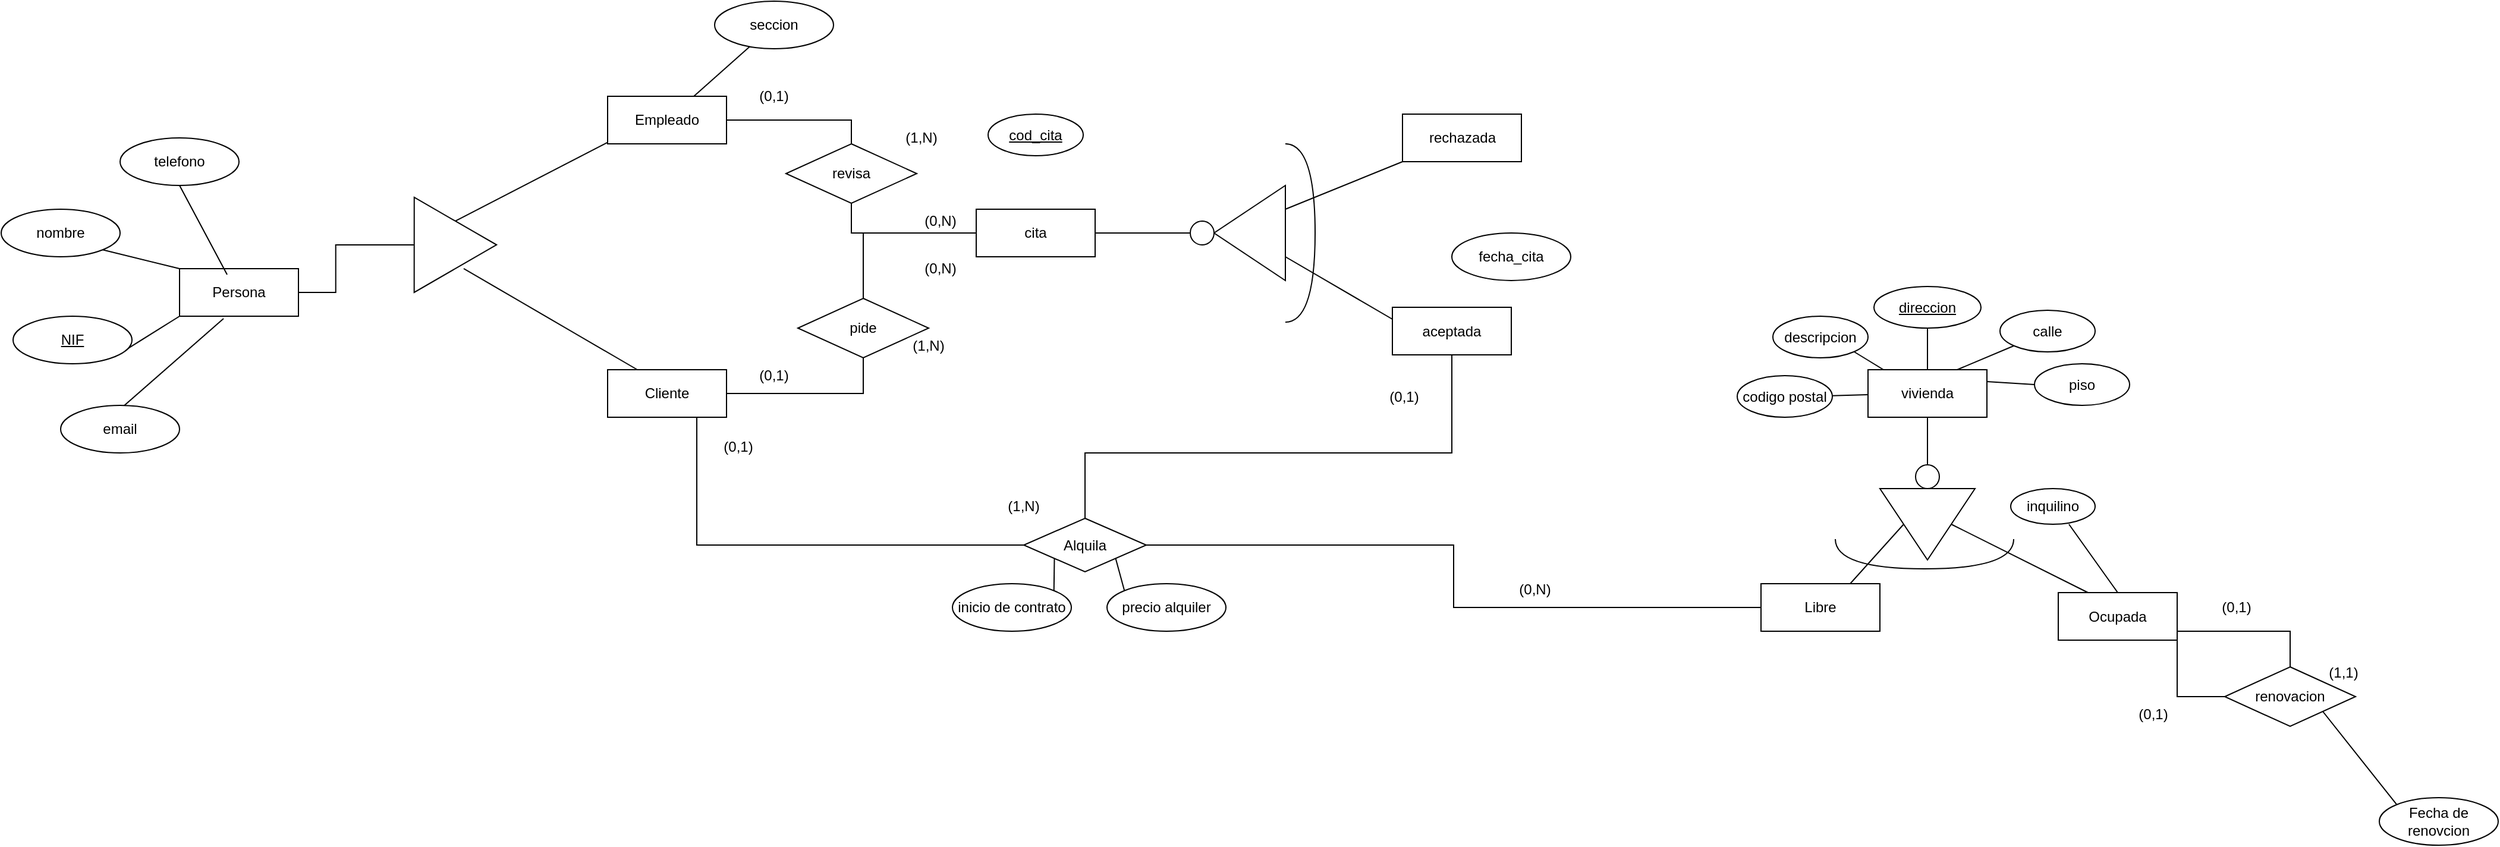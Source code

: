 <mxfile version="24.9.0">
  <diagram name="Página-1" id="q0FpU5cjPh6NAfetAwEG">
    <mxGraphModel dx="2178" dy="2039" grid="1" gridSize="10" guides="1" tooltips="1" connect="1" arrows="1" fold="1" page="1" pageScale="1" pageWidth="827" pageHeight="1169" math="0" shadow="0">
      <root>
        <mxCell id="0" />
        <mxCell id="1" parent="0" />
        <mxCell id="jc4ThZQVzv2EggQByJUq-30" style="edgeStyle=orthogonalEdgeStyle;rounded=0;orthogonalLoop=1;jettySize=auto;html=1;exitX=1;exitY=0.5;exitDx=0;exitDy=0;entryX=0.5;entryY=1;entryDx=0;entryDy=0;endArrow=none;endFill=0;" edge="1" parent="1" source="DI4EW8qrKfRg6Ein0li6-1" target="DI4EW8qrKfRg6Ein0li6-4">
          <mxGeometry relative="1" as="geometry" />
        </mxCell>
        <mxCell id="DI4EW8qrKfRg6Ein0li6-1" value="Persona" style="whiteSpace=wrap;html=1;align=center;" parent="1" vertex="1">
          <mxGeometry x="-180" y="195" width="100" height="40" as="geometry" />
        </mxCell>
        <mxCell id="DI4EW8qrKfRg6Ein0li6-7" style="rounded=0;orthogonalLoop=1;jettySize=auto;html=1;exitX=0.75;exitY=0;exitDx=0;exitDy=0;endArrow=none;endFill=0;entryX=0;entryY=0.5;entryDx=0;entryDy=0;" parent="1" source="DI4EW8qrKfRg6Ein0li6-2" target="DI4EW8qrKfRg6Ein0li6-4" edge="1">
          <mxGeometry relative="1" as="geometry">
            <mxPoint x="120" y="130" as="targetPoint" />
          </mxGeometry>
        </mxCell>
        <mxCell id="jc4ThZQVzv2EggQByJUq-32" style="edgeStyle=orthogonalEdgeStyle;rounded=0;orthogonalLoop=1;jettySize=auto;html=1;exitX=1;exitY=0.5;exitDx=0;exitDy=0;entryX=0.5;entryY=0;entryDx=0;entryDy=0;endArrow=none;endFill=0;" edge="1" parent="1" source="DI4EW8qrKfRg6Ein0li6-2" target="jc4ThZQVzv2EggQByJUq-31">
          <mxGeometry relative="1" as="geometry" />
        </mxCell>
        <mxCell id="DI4EW8qrKfRg6Ein0li6-2" value="Empleado&lt;span style=&quot;color: rgba(0, 0, 0, 0); font-family: monospace; font-size: 0px; text-align: start; text-wrap-mode: nowrap;&quot;&gt;%3CmxGraphModel%3E%3Croot%3E%3CmxCell%20id%3D%220%22%2F%3E%3CmxCell%20id%3D%221%22%20parent%3D%220%22%2F%3E%3CmxCell%20id%3D%222%22%20value%3D%22Persona%22%20style%3D%22whiteSpace%3Dwrap%3Bhtml%3D1%3Balign%3Dcenter%3B%22%20vertex%3D%221%22%20parent%3D%221%22%3E%3CmxGeometry%20x%3D%22360%22%20y%3D%22300%22%20width%3D%22100%22%20height%3D%2240%22%20as%3D%22geometry%22%2F%3E%3C%2FmxCell%3E%3C%2Froot%3E%3C%2FmxGraphModel%3E&lt;/span&gt;&lt;span style=&quot;color: rgba(0, 0, 0, 0); font-family: monospace; font-size: 0px; text-align: start; text-wrap-mode: nowrap;&quot;&gt;%3CmxGraphModel%3E%3Croot%3E%3CmxCell%20id%3D%220%22%2F%3E%3CmxCell%20id%3D%221%22%20parent%3D%220%22%2F%3E%3CmxCell%20id%3D%222%22%20value%3D%22Persona%22%20style%3D%22whiteSpace%3Dwrap%3Bhtml%3D1%3Balign%3Dcenter%3B%22%20vertex%3D%221%22%20parent%3D%221%22%3E%3CmxGeometry%20x%3D%22360%22%20y%3D%22300%22%20width%3D%22100%22%20height%3D%2240%22%20as%3D%22geometry%22%2F%3E%3C%2FmxCell%3E%3C%2Froot%3E%3C%2FmxGraphModel%3E&lt;/span&gt;" style="whiteSpace=wrap;html=1;align=center;" parent="1" vertex="1">
          <mxGeometry x="180" y="50" width="100" height="40" as="geometry" />
        </mxCell>
        <mxCell id="DI4EW8qrKfRg6Ein0li6-6" style="rounded=0;orthogonalLoop=1;jettySize=auto;html=1;exitX=0.25;exitY=0;exitDx=0;exitDy=0;endArrow=none;endFill=0;entryX=0.449;entryY=0.174;entryDx=0;entryDy=0;entryPerimeter=0;" parent="1" source="DI4EW8qrKfRg6Ein0li6-3" target="DI4EW8qrKfRg6Ein0li6-4" edge="1">
          <mxGeometry relative="1" as="geometry">
            <mxPoint x="110" y="260" as="targetPoint" />
          </mxGeometry>
        </mxCell>
        <mxCell id="DI4EW8qrKfRg6Ein0li6-9" style="rounded=0;orthogonalLoop=1;jettySize=auto;html=1;exitX=1;exitY=0.5;exitDx=0;exitDy=0;entryX=0.5;entryY=1;entryDx=0;entryDy=0;endArrow=none;endFill=0;edgeStyle=orthogonalEdgeStyle;" parent="1" source="DI4EW8qrKfRg6Ein0li6-3" target="DI4EW8qrKfRg6Ein0li6-8" edge="1">
          <mxGeometry relative="1" as="geometry" />
        </mxCell>
        <mxCell id="jc4ThZQVzv2EggQByJUq-37" style="edgeStyle=orthogonalEdgeStyle;rounded=0;orthogonalLoop=1;jettySize=auto;html=1;exitX=0.75;exitY=1;exitDx=0;exitDy=0;entryX=0;entryY=0.5;entryDx=0;entryDy=0;endArrow=none;endFill=0;" edge="1" parent="1" source="DI4EW8qrKfRg6Ein0li6-3" target="DI4EW8qrKfRg6Ein0li6-31">
          <mxGeometry relative="1" as="geometry" />
        </mxCell>
        <mxCell id="DI4EW8qrKfRg6Ein0li6-3" value="Cliente" style="whiteSpace=wrap;html=1;align=center;" parent="1" vertex="1">
          <mxGeometry x="180" y="280" width="100" height="40" as="geometry" />
        </mxCell>
        <mxCell id="DI4EW8qrKfRg6Ein0li6-4" value="" style="triangle;whiteSpace=wrap;html=1;rotation=120;" parent="1" vertex="1">
          <mxGeometry y="145.0" width="69.29" height="79.91" as="geometry" />
        </mxCell>
        <mxCell id="DI4EW8qrKfRg6Ein0li6-8" value="pide" style="shape=rhombus;perimeter=rhombusPerimeter;whiteSpace=wrap;html=1;align=center;" parent="1" vertex="1">
          <mxGeometry x="340" y="220" width="110" height="50" as="geometry" />
        </mxCell>
        <mxCell id="DI4EW8qrKfRg6Ein0li6-11" style="edgeStyle=orthogonalEdgeStyle;rounded=0;orthogonalLoop=1;jettySize=auto;html=1;exitX=0;exitY=0.5;exitDx=0;exitDy=0;entryX=0.5;entryY=0;entryDx=0;entryDy=0;endArrow=none;endFill=0;" parent="1" source="DI4EW8qrKfRg6Ein0li6-10" target="DI4EW8qrKfRg6Ein0li6-8" edge="1">
          <mxGeometry relative="1" as="geometry" />
        </mxCell>
        <mxCell id="DI4EW8qrKfRg6Ein0li6-14" value="" style="edgeStyle=orthogonalEdgeStyle;rounded=0;orthogonalLoop=1;jettySize=auto;html=1;endArrow=none;endFill=0;" parent="1" source="DI4EW8qrKfRg6Ein0li6-10" target="DI4EW8qrKfRg6Ein0li6-13" edge="1">
          <mxGeometry relative="1" as="geometry" />
        </mxCell>
        <mxCell id="DI4EW8qrKfRg6Ein0li6-10" value="cita" style="whiteSpace=wrap;html=1;align=center;" parent="1" vertex="1">
          <mxGeometry x="490" y="145" width="100" height="40" as="geometry" />
        </mxCell>
        <mxCell id="DI4EW8qrKfRg6Ein0li6-12" value="" style="triangle;whiteSpace=wrap;html=1;rotation=-180;" parent="1" vertex="1">
          <mxGeometry x="690" y="125" width="60" height="80" as="geometry" />
        </mxCell>
        <mxCell id="DI4EW8qrKfRg6Ein0li6-13" value="" style="ellipse;whiteSpace=wrap;html=1;aspect=fixed;" parent="1" vertex="1">
          <mxGeometry x="670" y="155" width="20" height="20" as="geometry" />
        </mxCell>
        <mxCell id="DI4EW8qrKfRg6Ein0li6-18" style="rounded=0;orthogonalLoop=1;jettySize=auto;html=1;exitX=0;exitY=0.25;exitDx=0;exitDy=0;entryX=0;entryY=0.25;entryDx=0;entryDy=0;endArrow=none;endFill=0;" parent="1" source="DI4EW8qrKfRg6Ein0li6-15" target="DI4EW8qrKfRg6Ein0li6-12" edge="1">
          <mxGeometry relative="1" as="geometry" />
        </mxCell>
        <mxCell id="DI4EW8qrKfRg6Ein0li6-15" value="aceptada" style="whiteSpace=wrap;html=1;align=center;" parent="1" vertex="1">
          <mxGeometry x="840" y="227.5" width="100" height="40" as="geometry" />
        </mxCell>
        <mxCell id="DI4EW8qrKfRg6Ein0li6-17" style="rounded=0;orthogonalLoop=1;jettySize=auto;html=1;exitX=0;exitY=1;exitDx=0;exitDy=0;endArrow=none;endFill=0;entryX=0;entryY=0.75;entryDx=0;entryDy=0;" parent="1" source="DI4EW8qrKfRg6Ein0li6-16" target="DI4EW8qrKfRg6Ein0li6-12" edge="1">
          <mxGeometry relative="1" as="geometry">
            <mxPoint x="900" y="160" as="targetPoint" />
          </mxGeometry>
        </mxCell>
        <mxCell id="DI4EW8qrKfRg6Ein0li6-16" value="rechazada" style="whiteSpace=wrap;html=1;align=center;" parent="1" vertex="1">
          <mxGeometry x="848.5" y="65" width="100" height="40" as="geometry" />
        </mxCell>
        <mxCell id="DI4EW8qrKfRg6Ein0li6-20" value="" style="edgeStyle=orthogonalEdgeStyle;rounded=0;orthogonalLoop=1;jettySize=auto;html=1;endArrow=none;endFill=0;" parent="1" source="DI4EW8qrKfRg6Ein0li6-21" target="DI4EW8qrKfRg6Ein0li6-23" edge="1">
          <mxGeometry relative="1" as="geometry" />
        </mxCell>
        <mxCell id="DI4EW8qrKfRg6Ein0li6-21" value="vivienda" style="whiteSpace=wrap;html=1;align=center;" parent="1" vertex="1">
          <mxGeometry x="1240" y="280" width="100" height="40" as="geometry" />
        </mxCell>
        <mxCell id="DI4EW8qrKfRg6Ein0li6-22" value="" style="triangle;whiteSpace=wrap;html=1;rotation=90;" parent="1" vertex="1">
          <mxGeometry x="1260" y="370" width="60" height="80" as="geometry" />
        </mxCell>
        <mxCell id="DI4EW8qrKfRg6Ein0li6-23" value="" style="ellipse;whiteSpace=wrap;html=1;aspect=fixed;" parent="1" vertex="1">
          <mxGeometry x="1280" y="360" width="20" height="20" as="geometry" />
        </mxCell>
        <mxCell id="DI4EW8qrKfRg6Ein0li6-29" style="edgeStyle=orthogonalEdgeStyle;rounded=0;orthogonalLoop=1;jettySize=auto;html=1;exitX=1;exitY=0.5;exitDx=0;exitDy=0;entryX=0.5;entryY=0;entryDx=0;entryDy=0;endArrow=none;endFill=0;" parent="1" source="DI4EW8qrKfRg6Ein0li6-25" target="DI4EW8qrKfRg6Ein0li6-28" edge="1">
          <mxGeometry relative="1" as="geometry">
            <Array as="points">
              <mxPoint x="1500" y="500" />
              <mxPoint x="1595" y="500" />
            </Array>
          </mxGeometry>
        </mxCell>
        <mxCell id="DI4EW8qrKfRg6Ein0li6-35" style="rounded=0;orthogonalLoop=1;jettySize=auto;html=1;exitX=0.25;exitY=0;exitDx=0;exitDy=0;entryX=0.5;entryY=0;entryDx=0;entryDy=0;endArrow=none;endFill=0;" parent="1" source="DI4EW8qrKfRg6Ein0li6-25" target="DI4EW8qrKfRg6Ein0li6-22" edge="1">
          <mxGeometry relative="1" as="geometry" />
        </mxCell>
        <mxCell id="DI4EW8qrKfRg6Ein0li6-25" value="Ocupada" style="whiteSpace=wrap;html=1;align=center;" parent="1" vertex="1">
          <mxGeometry x="1400" y="467.5" width="100" height="40" as="geometry" />
        </mxCell>
        <mxCell id="DI4EW8qrKfRg6Ein0li6-26" style="rounded=0;orthogonalLoop=1;jettySize=auto;html=1;exitX=0.75;exitY=0;exitDx=0;exitDy=0;entryX=0.5;entryY=1;entryDx=0;entryDy=0;endArrow=none;endFill=0;" parent="1" source="DI4EW8qrKfRg6Ein0li6-27" target="DI4EW8qrKfRg6Ein0li6-22" edge="1">
          <mxGeometry relative="1" as="geometry" />
        </mxCell>
        <mxCell id="DI4EW8qrKfRg6Ein0li6-27" value="Libre" style="whiteSpace=wrap;html=1;align=center;" parent="1" vertex="1">
          <mxGeometry x="1150" y="460" width="100" height="40" as="geometry" />
        </mxCell>
        <mxCell id="DI4EW8qrKfRg6Ein0li6-30" style="edgeStyle=orthogonalEdgeStyle;rounded=0;orthogonalLoop=1;jettySize=auto;html=1;exitX=0;exitY=0.5;exitDx=0;exitDy=0;entryX=0.75;entryY=1;entryDx=0;entryDy=0;endArrow=none;endFill=0;" parent="1" source="DI4EW8qrKfRg6Ein0li6-28" target="DI4EW8qrKfRg6Ein0li6-25" edge="1">
          <mxGeometry relative="1" as="geometry">
            <Array as="points">
              <mxPoint x="1500" y="555" />
              <mxPoint x="1500" y="508" />
            </Array>
          </mxGeometry>
        </mxCell>
        <mxCell id="DI4EW8qrKfRg6Ein0li6-49" style="rounded=0;orthogonalLoop=1;jettySize=auto;html=1;exitX=1;exitY=1;exitDx=0;exitDy=0;entryX=0;entryY=0;entryDx=0;entryDy=0;endArrow=none;endFill=0;" parent="1" source="DI4EW8qrKfRg6Ein0li6-28" target="DI4EW8qrKfRg6Ein0li6-48" edge="1">
          <mxGeometry relative="1" as="geometry" />
        </mxCell>
        <mxCell id="DI4EW8qrKfRg6Ein0li6-28" value="renovacion" style="shape=rhombus;perimeter=rhombusPerimeter;whiteSpace=wrap;html=1;align=center;" parent="1" vertex="1">
          <mxGeometry x="1540" y="530" width="110" height="50" as="geometry" />
        </mxCell>
        <mxCell id="DI4EW8qrKfRg6Ein0li6-37" value="" style="edgeStyle=orthogonalEdgeStyle;rounded=0;orthogonalLoop=1;jettySize=auto;html=1;endArrow=none;endFill=0;" parent="1" source="DI4EW8qrKfRg6Ein0li6-31" target="DI4EW8qrKfRg6Ein0li6-15" edge="1">
          <mxGeometry relative="1" as="geometry">
            <Array as="points">
              <mxPoint x="582" y="350" />
              <mxPoint x="890" y="350" />
            </Array>
          </mxGeometry>
        </mxCell>
        <mxCell id="DI4EW8qrKfRg6Ein0li6-38" style="edgeStyle=orthogonalEdgeStyle;rounded=0;orthogonalLoop=1;jettySize=auto;html=1;exitX=1;exitY=0.5;exitDx=0;exitDy=0;entryX=0;entryY=0.5;entryDx=0;entryDy=0;endArrow=none;endFill=0;" parent="1" source="DI4EW8qrKfRg6Ein0li6-31" target="DI4EW8qrKfRg6Ein0li6-27" edge="1">
          <mxGeometry relative="1" as="geometry" />
        </mxCell>
        <mxCell id="DI4EW8qrKfRg6Ein0li6-31" value="Alquila" style="shape=rhombus;perimeter=rhombusPerimeter;whiteSpace=wrap;html=1;align=center;" parent="1" vertex="1">
          <mxGeometry x="530" y="405" width="103" height="45" as="geometry" />
        </mxCell>
        <mxCell id="DI4EW8qrKfRg6Ein0li6-32" value="" style="shape=requiredInterface;html=1;verticalLabelPosition=bottom;sketch=0;rotation=0;" parent="1" vertex="1">
          <mxGeometry x="750" y="90" width="25" height="150" as="geometry" />
        </mxCell>
        <mxCell id="DI4EW8qrKfRg6Ein0li6-33" value="" style="shape=requiredInterface;html=1;verticalLabelPosition=bottom;sketch=0;rotation=90;" parent="1" vertex="1">
          <mxGeometry x="1275" y="360" width="25" height="150" as="geometry" />
        </mxCell>
        <mxCell id="DI4EW8qrKfRg6Ein0li6-39" value="(0,1)" style="text;html=1;align=center;verticalAlign=middle;whiteSpace=wrap;rounded=0;" parent="1" vertex="1">
          <mxGeometry x="1450" y="555" width="60" height="30" as="geometry" />
        </mxCell>
        <mxCell id="DI4EW8qrKfRg6Ein0li6-40" value="(0,1)" style="text;html=1;align=center;verticalAlign=middle;whiteSpace=wrap;rounded=0;" parent="1" vertex="1">
          <mxGeometry x="1520" y="465" width="60" height="30" as="geometry" />
        </mxCell>
        <mxCell id="DI4EW8qrKfRg6Ein0li6-41" value="(1,1)" style="text;html=1;align=center;verticalAlign=middle;whiteSpace=wrap;rounded=0;" parent="1" vertex="1">
          <mxGeometry x="1610" y="520" width="60" height="30" as="geometry" />
        </mxCell>
        <mxCell id="DI4EW8qrKfRg6Ein0li6-42" value="(0,1&lt;span style=&quot;color: rgba(0, 0, 0, 0); font-family: monospace; font-size: 0px; text-align: start; text-wrap-mode: nowrap;&quot;&gt;%3CmxGraphModel%3E%3Croot%3E%3CmxCell%20id%3D%220%22%2F%3E%3CmxCell%20id%3D%221%22%20parent%3D%220%22%2F%3E%3CmxCell%20id%3D%222%22%20value%3D%22(0%2C1)%22%20style%3D%22text%3Bhtml%3D1%3Balign%3Dcenter%3BverticalAlign%3Dmiddle%3BwhiteSpace%3Dwrap%3Brounded%3D0%3B%22%20vertex%3D%221%22%20parent%3D%221%22%3E%3CmxGeometry%20x%3D%221211%22%20y%3D%22570%22%20width%3D%2260%22%20height%3D%2230%22%20as%3D%22geometry%22%2F%3E%3C%2FmxCell%3E%3C%2Froot%3E%3C%2FmxGraphModel%3E&lt;/span&gt;)" style="text;html=1;align=center;verticalAlign=middle;whiteSpace=wrap;rounded=0;" parent="1" vertex="1">
          <mxGeometry x="260" y="330" width="60" height="30" as="geometry" />
        </mxCell>
        <mxCell id="DI4EW8qrKfRg6Ein0li6-43" value="(0,N&lt;span style=&quot;color: rgba(0, 0, 0, 0); font-family: monospace; font-size: 0px; text-align: start; text-wrap-mode: nowrap;&quot;&gt;%3CmxGraphModel%3E%3Croot%3E%3CmxCell%20id%3D%220%22%2F%3E%3CmxCell%20id%3D%221%22%20parent%3D%220%22%2F%3E%3CmxCell%20id%3D%222%22%20value%3D%22(0%2C1)%22%20style%3D%22text%3Bhtml%3D1%3Balign%3Dcenter%3BverticalAlign%3Dmiddle%3BwhiteSpace%3Dwrap%3Brounded%3D0%3B%22%20vertex%3D%221%22%20parent%3D%221%22%3E%3CmxGeometry%20x%3D%221211%22%20y%3D%22570%22%20width%3D%2260%22%20height%3D%2230%22%20as%3D%22geometry%22%2F%3E%3C%2FmxCell%3E%3C%2Froot%3E%3C%2FmxGraphModel%3E&lt;/span&gt;)" style="text;html=1;align=center;verticalAlign=middle;whiteSpace=wrap;rounded=0;" parent="1" vertex="1">
          <mxGeometry x="930" y="450" width="60" height="30" as="geometry" />
        </mxCell>
        <mxCell id="DI4EW8qrKfRg6Ein0li6-44" value="(1,N&lt;span style=&quot;color: rgba(0, 0, 0, 0); font-family: monospace; font-size: 0px; text-align: start; text-wrap-mode: nowrap;&quot;&gt;%3CmxGraphModel%3E%3Croot%3E%3CmxCell%20id%3D%220%22%2F%3E%3CmxCell%20id%3D%221%22%20parent%3D%220%22%2F%3E%3CmxCell%20id%3D%222%22%20value%3D%22(0%2C1)%22%20style%3D%22text%3Bhtml%3D1%3Balign%3Dcenter%3BverticalAlign%3Dmiddle%3BwhiteSpace%3Dwrap%3Brounded%3D0%3B%22%20vertex%3D%221%22%20parent%3D%221%22%3E%3CmxGeometry%20x%3D%221211%22%20y%3D%22570%22%20width%3D%2260%22%20height%3D%2230%22%20as%3D%22geometry%22%2F%3E%3C%2FmxCell%3E%3C%2Froot%3E%3C%2FmxGraphModel%3E&lt;/span&gt;)" style="text;html=1;align=center;verticalAlign=middle;whiteSpace=wrap;rounded=0;" parent="1" vertex="1">
          <mxGeometry x="500" y="380" width="60" height="30" as="geometry" />
        </mxCell>
        <mxCell id="DI4EW8qrKfRg6Ein0li6-45" value="(0,N&lt;span style=&quot;color: rgba(0, 0, 0, 0); font-family: monospace; font-size: 0px; text-align: start; text-wrap-mode: nowrap;&quot;&gt;%3CmxGraphModel%3E%3Croot%3E%3CmxCell%20id%3D%220%22%2F%3E%3CmxCell%20id%3D%221%22%20parent%3D%220%22%2F%3E%3CmxCell%20id%3D%222%22%20value%3D%22(0%2C1)%22%20style%3D%22text%3Bhtml%3D1%3Balign%3Dcenter%3BverticalAlign%3Dmiddle%3BwhiteSpace%3Dwrap%3Brounded%3D0%3B%22%20vertex%3D%221%22%20parent%3D%221%22%3E%3CmxGeometry%20x%3D%221211%22%20y%3D%22570%22%20width%3D%2260%22%20height%3D%2230%22%20as%3D%22geometry%22%2F%3E%3C%2FmxCell%3E%3C%2Froot%3E%3C%2FmxGraphModel%3E&lt;/span&gt;)" style="text;html=1;align=center;verticalAlign=middle;whiteSpace=wrap;rounded=0;" parent="1" vertex="1">
          <mxGeometry x="430" y="180" width="60" height="30" as="geometry" />
        </mxCell>
        <mxCell id="DI4EW8qrKfRg6Ein0li6-46" value="(0,1&lt;span style=&quot;color: rgba(0, 0, 0, 0); font-family: monospace; font-size: 0px; text-align: start; text-wrap-mode: nowrap;&quot;&gt;%3CmxGraphModel%3E%3Croot%3E%3CmxCell%20id%3D%220%22%2F%3E%3CmxCell%20id%3D%221%22%20parent%3D%220%22%2F%3E%3CmxCell%20id%3D%222%22%20value%3D%22(0%2C1)%22%20style%3D%22text%3Bhtml%3D1%3Balign%3Dcenter%3BverticalAlign%3Dmiddle%3BwhiteSpace%3Dwrap%3Brounded%3D0%3B%22%20vertex%3D%221%22%20parent%3D%221%22%3E%3CmxGeometry%20x%3D%221211%22%20y%3D%22570%22%20width%3D%2260%22%20height%3D%2230%22%20as%3D%22geometry%22%2F%3E%3C%2FmxCell%3E%3C%2Froot%3E%3C%2FmxGraphModel%3E&lt;/span&gt;)" style="text;html=1;align=center;verticalAlign=middle;whiteSpace=wrap;rounded=0;" parent="1" vertex="1">
          <mxGeometry x="290" y="270" width="60" height="30" as="geometry" />
        </mxCell>
        <mxCell id="DI4EW8qrKfRg6Ein0li6-47" value="(1,N&lt;span style=&quot;color: rgba(0, 0, 0, 0); font-family: monospace; font-size: 0px; text-align: start; text-wrap-mode: nowrap;&quot;&gt;%3CmxGraphModel%3E%3Croot%3E%3CmxCell%20id%3D%220%22%2F%3E%3CmxCell%20id%3D%221%22%20parent%3D%220%22%2F%3E%3CmxCell%20id%3D%222%22%20value%3D%22(0%2C1)%22%20style%3D%22text%3Bhtml%3D1%3Balign%3Dcenter%3BverticalAlign%3Dmiddle%3BwhiteSpace%3Dwrap%3Brounded%3D0%3B%22%20vertex%3D%221%22%20parent%3D%221%22%3E%3CmxGeometry%20x%3D%221211%22%20y%3D%22570%22%20width%3D%2260%22%20height%3D%2230%22%20as%3D%22geometry%22%2F%3E%3C%2FmxCell%3E%3C%2Froot%3E%3C%2FmxGraphModel%3E&lt;/span&gt;)" style="text;html=1;align=center;verticalAlign=middle;whiteSpace=wrap;rounded=0;" parent="1" vertex="1">
          <mxGeometry x="420" y="245" width="60" height="30" as="geometry" />
        </mxCell>
        <mxCell id="DI4EW8qrKfRg6Ein0li6-48" value="Fecha de renovcion" style="ellipse;whiteSpace=wrap;html=1;align=center;" parent="1" vertex="1">
          <mxGeometry x="1670" y="640" width="100" height="40" as="geometry" />
        </mxCell>
        <mxCell id="jc4ThZQVzv2EggQByJUq-17" style="rounded=0;orthogonalLoop=1;jettySize=auto;html=1;exitX=0.5;exitY=1;exitDx=0;exitDy=0;entryX=0.5;entryY=0;entryDx=0;entryDy=0;endArrow=none;endFill=0;" edge="1" parent="1" source="DI4EW8qrKfRg6Ein0li6-50" target="DI4EW8qrKfRg6Ein0li6-21">
          <mxGeometry relative="1" as="geometry" />
        </mxCell>
        <mxCell id="DI4EW8qrKfRg6Ein0li6-50" value="direccion" style="ellipse;whiteSpace=wrap;html=1;align=center;fontStyle=4;" parent="1" vertex="1">
          <mxGeometry x="1245" y="210" width="90" height="35" as="geometry" />
        </mxCell>
        <mxCell id="jc4ThZQVzv2EggQByJUq-2" style="rounded=0;orthogonalLoop=1;jettySize=auto;html=1;exitX=0.69;exitY=1;exitDx=0;exitDy=0;entryX=0.5;entryY=0;entryDx=0;entryDy=0;endArrow=none;endFill=0;exitPerimeter=0;" edge="1" parent="1" source="jc4ThZQVzv2EggQByJUq-1" target="DI4EW8qrKfRg6Ein0li6-25">
          <mxGeometry relative="1" as="geometry" />
        </mxCell>
        <mxCell id="jc4ThZQVzv2EggQByJUq-1" value="inquilino" style="ellipse;whiteSpace=wrap;html=1;align=center;" vertex="1" parent="1">
          <mxGeometry x="1360" y="380" width="71" height="30" as="geometry" />
        </mxCell>
        <mxCell id="jc4ThZQVzv2EggQByJUq-24" style="rounded=0;orthogonalLoop=1;jettySize=auto;html=1;exitX=1;exitY=1;exitDx=0;exitDy=0;entryX=0;entryY=1;entryDx=0;entryDy=0;endArrow=none;endFill=0;" edge="1" parent="1" source="jc4ThZQVzv2EggQByJUq-3" target="DI4EW8qrKfRg6Ein0li6-1">
          <mxGeometry relative="1" as="geometry" />
        </mxCell>
        <mxCell id="jc4ThZQVzv2EggQByJUq-3" value="NIF" style="ellipse;whiteSpace=wrap;html=1;align=center;fontStyle=4;" vertex="1" parent="1">
          <mxGeometry x="-320" y="235" width="100" height="40" as="geometry" />
        </mxCell>
        <mxCell id="jc4ThZQVzv2EggQByJUq-25" style="rounded=0;orthogonalLoop=1;jettySize=auto;html=1;exitX=1;exitY=1;exitDx=0;exitDy=0;entryX=0;entryY=0;entryDx=0;entryDy=0;endArrow=none;endFill=0;" edge="1" parent="1" source="jc4ThZQVzv2EggQByJUq-4" target="DI4EW8qrKfRg6Ein0li6-1">
          <mxGeometry relative="1" as="geometry" />
        </mxCell>
        <mxCell id="jc4ThZQVzv2EggQByJUq-4" value="nombre" style="ellipse;whiteSpace=wrap;html=1;align=center;" vertex="1" parent="1">
          <mxGeometry x="-330" y="145" width="100" height="40" as="geometry" />
        </mxCell>
        <mxCell id="jc4ThZQVzv2EggQByJUq-18" style="rounded=0;orthogonalLoop=1;jettySize=auto;html=1;exitX=0;exitY=1;exitDx=0;exitDy=0;entryX=0.75;entryY=0;entryDx=0;entryDy=0;endArrow=none;endFill=0;" edge="1" parent="1" source="jc4ThZQVzv2EggQByJUq-6" target="DI4EW8qrKfRg6Ein0li6-21">
          <mxGeometry relative="1" as="geometry" />
        </mxCell>
        <mxCell id="jc4ThZQVzv2EggQByJUq-6" value="calle" style="ellipse;whiteSpace=wrap;html=1;align=center;" vertex="1" parent="1">
          <mxGeometry x="1351" y="230" width="80" height="35" as="geometry" />
        </mxCell>
        <mxCell id="jc4ThZQVzv2EggQByJUq-7" value="descripcion" style="ellipse;whiteSpace=wrap;html=1;align=center;" vertex="1" parent="1">
          <mxGeometry x="1160" y="235" width="80" height="35" as="geometry" />
        </mxCell>
        <mxCell id="jc4ThZQVzv2EggQByJUq-19" style="rounded=0;orthogonalLoop=1;jettySize=auto;html=1;exitX=0;exitY=0.5;exitDx=0;exitDy=0;entryX=1;entryY=0.25;entryDx=0;entryDy=0;endArrow=none;endFill=0;" edge="1" parent="1" source="jc4ThZQVzv2EggQByJUq-8" target="DI4EW8qrKfRg6Ein0li6-21">
          <mxGeometry relative="1" as="geometry" />
        </mxCell>
        <mxCell id="jc4ThZQVzv2EggQByJUq-8" value="piso" style="ellipse;whiteSpace=wrap;html=1;align=center;" vertex="1" parent="1">
          <mxGeometry x="1380" y="275" width="80" height="35" as="geometry" />
        </mxCell>
        <mxCell id="jc4ThZQVzv2EggQByJUq-13" value="" style="rounded=0;orthogonalLoop=1;jettySize=auto;html=1;endArrow=none;endFill=0;" edge="1" parent="1" source="jc4ThZQVzv2EggQByJUq-9" target="DI4EW8qrKfRg6Ein0li6-21">
          <mxGeometry relative="1" as="geometry" />
        </mxCell>
        <mxCell id="jc4ThZQVzv2EggQByJUq-9" value="codigo postal" style="ellipse;whiteSpace=wrap;html=1;align=center;" vertex="1" parent="1">
          <mxGeometry x="1130" y="285" width="80" height="35" as="geometry" />
        </mxCell>
        <mxCell id="jc4ThZQVzv2EggQByJUq-11" value="cod_cita" style="ellipse;whiteSpace=wrap;html=1;align=center;fontStyle=4;" vertex="1" parent="1">
          <mxGeometry x="500" y="65" width="80" height="35" as="geometry" />
        </mxCell>
        <mxCell id="jc4ThZQVzv2EggQByJUq-12" value="fecha_cita" style="ellipse;whiteSpace=wrap;html=1;align=center;" vertex="1" parent="1">
          <mxGeometry x="890" y="164.95" width="100" height="40" as="geometry" />
        </mxCell>
        <mxCell id="jc4ThZQVzv2EggQByJUq-16" style="rounded=0;orthogonalLoop=1;jettySize=auto;html=1;exitX=1;exitY=1;exitDx=0;exitDy=0;entryX=0.13;entryY=0;entryDx=0;entryDy=0;entryPerimeter=0;endArrow=none;endFill=0;" edge="1" parent="1" source="jc4ThZQVzv2EggQByJUq-7" target="DI4EW8qrKfRg6Ein0li6-21">
          <mxGeometry relative="1" as="geometry" />
        </mxCell>
        <mxCell id="jc4ThZQVzv2EggQByJUq-20" value="telefono" style="ellipse;whiteSpace=wrap;html=1;align=center;" vertex="1" parent="1">
          <mxGeometry x="-230" y="85" width="100" height="40" as="geometry" />
        </mxCell>
        <mxCell id="jc4ThZQVzv2EggQByJUq-27" style="rounded=0;orthogonalLoop=1;jettySize=auto;html=1;exitX=0;exitY=1;exitDx=0;exitDy=0;entryX=0.37;entryY=1.05;entryDx=0;entryDy=0;endArrow=none;endFill=0;entryPerimeter=0;" edge="1" parent="1" source="jc4ThZQVzv2EggQByJUq-21" target="DI4EW8qrKfRg6Ein0li6-1">
          <mxGeometry relative="1" as="geometry" />
        </mxCell>
        <mxCell id="jc4ThZQVzv2EggQByJUq-21" value="email" style="ellipse;whiteSpace=wrap;html=1;align=center;" vertex="1" parent="1">
          <mxGeometry x="-280" y="310" width="100" height="40" as="geometry" />
        </mxCell>
        <mxCell id="jc4ThZQVzv2EggQByJUq-23" value="" style="rounded=0;orthogonalLoop=1;jettySize=auto;html=1;endArrow=none;endFill=0;" edge="1" parent="1" source="jc4ThZQVzv2EggQByJUq-22" target="DI4EW8qrKfRg6Ein0li6-2">
          <mxGeometry relative="1" as="geometry" />
        </mxCell>
        <mxCell id="jc4ThZQVzv2EggQByJUq-22" value="seccion" style="ellipse;whiteSpace=wrap;html=1;align=center;" vertex="1" parent="1">
          <mxGeometry x="270" y="-30" width="100" height="40" as="geometry" />
        </mxCell>
        <mxCell id="jc4ThZQVzv2EggQByJUq-26" style="rounded=0;orthogonalLoop=1;jettySize=auto;html=1;exitX=0.5;exitY=1;exitDx=0;exitDy=0;entryX=0.4;entryY=0.125;entryDx=0;entryDy=0;entryPerimeter=0;endArrow=none;endFill=0;" edge="1" parent="1" source="jc4ThZQVzv2EggQByJUq-20" target="DI4EW8qrKfRg6Ein0li6-1">
          <mxGeometry relative="1" as="geometry" />
        </mxCell>
        <mxCell id="jc4ThZQVzv2EggQByJUq-33" style="edgeStyle=orthogonalEdgeStyle;rounded=0;orthogonalLoop=1;jettySize=auto;html=1;exitX=0.5;exitY=1;exitDx=0;exitDy=0;entryX=0;entryY=0.5;entryDx=0;entryDy=0;endArrow=none;endFill=0;" edge="1" parent="1" source="jc4ThZQVzv2EggQByJUq-31" target="DI4EW8qrKfRg6Ein0li6-10">
          <mxGeometry relative="1" as="geometry" />
        </mxCell>
        <mxCell id="jc4ThZQVzv2EggQByJUq-31" value="revisa" style="shape=rhombus;perimeter=rhombusPerimeter;whiteSpace=wrap;html=1;align=center;" vertex="1" parent="1">
          <mxGeometry x="330" y="90" width="110" height="50" as="geometry" />
        </mxCell>
        <mxCell id="jc4ThZQVzv2EggQByJUq-34" value="(0,N&lt;span style=&quot;color: rgba(0, 0, 0, 0); font-family: monospace; font-size: 0px; text-align: start; text-wrap-mode: nowrap;&quot;&gt;%3CmxGraphModel%3E%3Croot%3E%3CmxCell%20id%3D%220%22%2F%3E%3CmxCell%20id%3D%221%22%20parent%3D%220%22%2F%3E%3CmxCell%20id%3D%222%22%20value%3D%22(0%2C1)%22%20style%3D%22text%3Bhtml%3D1%3Balign%3Dcenter%3BverticalAlign%3Dmiddle%3BwhiteSpace%3Dwrap%3Brounded%3D0%3B%22%20vertex%3D%221%22%20parent%3D%221%22%3E%3CmxGeometry%20x%3D%221211%22%20y%3D%22570%22%20width%3D%2260%22%20height%3D%2230%22%20as%3D%22geometry%22%2F%3E%3C%2FmxCell%3E%3C%2Froot%3E%3C%2FmxGraphModel%3E&lt;/span&gt;)" style="text;html=1;align=center;verticalAlign=middle;whiteSpace=wrap;rounded=0;" vertex="1" parent="1">
          <mxGeometry x="430" y="140" width="60" height="30" as="geometry" />
        </mxCell>
        <mxCell id="jc4ThZQVzv2EggQByJUq-35" value="(1,N&lt;span style=&quot;color: rgba(0, 0, 0, 0); font-family: monospace; font-size: 0px; text-align: start; text-wrap-mode: nowrap;&quot;&gt;%3CmxGraphModel%3E%3Croot%3E%3CmxCell%20id%3D%220%22%2F%3E%3CmxCell%20id%3D%221%22%20parent%3D%220%22%2F%3E%3CmxCell%20id%3D%222%22%20value%3D%22(0%2C1)%22%20style%3D%22text%3Bhtml%3D1%3Balign%3Dcenter%3BverticalAlign%3Dmiddle%3BwhiteSpace%3Dwrap%3Brounded%3D0%3B%22%20vertex%3D%221%22%20parent%3D%221%22%3E%3CmxGeometry%20x%3D%221211%22%20y%3D%22570%22%20width%3D%2260%22%20height%3D%2230%22%20as%3D%22geometry%22%2F%3E%3C%2FmxCell%3E%3C%2Froot%3E%3C%2FmxGraphModel%3E&lt;/span&gt;)" style="text;html=1;align=center;verticalAlign=middle;whiteSpace=wrap;rounded=0;" vertex="1" parent="1">
          <mxGeometry x="414" y="70" width="60" height="30" as="geometry" />
        </mxCell>
        <mxCell id="jc4ThZQVzv2EggQByJUq-36" value="(0,1&lt;span style=&quot;color: rgba(0, 0, 0, 0); font-family: monospace; font-size: 0px; text-align: start; text-wrap-mode: nowrap;&quot;&gt;%3CmxGraphModel%3E%3Croot%3E%3CmxCell%20id%3D%220%22%2F%3E%3CmxCell%20id%3D%221%22%20parent%3D%220%22%2F%3E%3CmxCell%20id%3D%222%22%20value%3D%22(0%2C1)%22%20style%3D%22text%3Bhtml%3D1%3Balign%3Dcenter%3BverticalAlign%3Dmiddle%3BwhiteSpace%3Dwrap%3Brounded%3D0%3B%22%20vertex%3D%221%22%20parent%3D%221%22%3E%3CmxGeometry%20x%3D%221211%22%20y%3D%22570%22%20width%3D%2260%22%20height%3D%2230%22%20as%3D%22geometry%22%2F%3E%3C%2FmxCell%3E%3C%2Froot%3E%3C%2FmxGraphModel%3E&lt;/span&gt;)" style="text;html=1;align=center;verticalAlign=middle;whiteSpace=wrap;rounded=0;" vertex="1" parent="1">
          <mxGeometry x="290" y="35" width="60" height="30" as="geometry" />
        </mxCell>
        <mxCell id="jc4ThZQVzv2EggQByJUq-38" value="(0,1&lt;span style=&quot;color: rgba(0, 0, 0, 0); font-family: monospace; font-size: 0px; text-align: start; text-wrap-mode: nowrap;&quot;&gt;%3CmxGraphModel%3E%3Croot%3E%3CmxCell%20id%3D%220%22%2F%3E%3CmxCell%20id%3D%221%22%20parent%3D%220%22%2F%3E%3CmxCell%20id%3D%222%22%20value%3D%22(0%2C1)%22%20style%3D%22text%3Bhtml%3D1%3Balign%3Dcenter%3BverticalAlign%3Dmiddle%3BwhiteSpace%3Dwrap%3Brounded%3D0%3B%22%20vertex%3D%221%22%20parent%3D%221%22%3E%3CmxGeometry%20x%3D%221211%22%20y%3D%22570%22%20width%3D%2260%22%20height%3D%2230%22%20as%3D%22geometry%22%2F%3E%3C%2FmxCell%3E%3C%2Froot%3E%3C%2FmxGraphModel%3E&lt;/span&gt;)" style="text;html=1;align=center;verticalAlign=middle;whiteSpace=wrap;rounded=0;" vertex="1" parent="1">
          <mxGeometry x="820" y="287.5" width="60" height="30" as="geometry" />
        </mxCell>
        <mxCell id="jc4ThZQVzv2EggQByJUq-42" style="rounded=0;orthogonalLoop=1;jettySize=auto;html=1;exitX=1;exitY=0;exitDx=0;exitDy=0;entryX=0;entryY=1;entryDx=0;entryDy=0;endArrow=none;endFill=0;" edge="1" parent="1" source="jc4ThZQVzv2EggQByJUq-39" target="DI4EW8qrKfRg6Ein0li6-31">
          <mxGeometry relative="1" as="geometry" />
        </mxCell>
        <mxCell id="jc4ThZQVzv2EggQByJUq-39" value="inicio de contrato" style="ellipse;whiteSpace=wrap;html=1;align=center;" vertex="1" parent="1">
          <mxGeometry x="470" y="460" width="100" height="40" as="geometry" />
        </mxCell>
        <mxCell id="jc4ThZQVzv2EggQByJUq-41" style="rounded=0;orthogonalLoop=1;jettySize=auto;html=1;exitX=0;exitY=0;exitDx=0;exitDy=0;entryX=1;entryY=1;entryDx=0;entryDy=0;endArrow=none;endFill=0;" edge="1" parent="1" source="jc4ThZQVzv2EggQByJUq-40" target="DI4EW8qrKfRg6Ein0li6-31">
          <mxGeometry relative="1" as="geometry" />
        </mxCell>
        <mxCell id="jc4ThZQVzv2EggQByJUq-40" value="precio alquiler" style="ellipse;whiteSpace=wrap;html=1;align=center;" vertex="1" parent="1">
          <mxGeometry x="600" y="460" width="100" height="40" as="geometry" />
        </mxCell>
      </root>
    </mxGraphModel>
  </diagram>
</mxfile>
